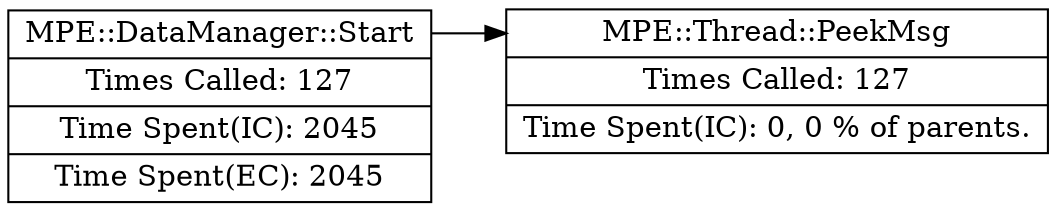 digraph "13732" { node[shape = "record"];
graph [ rankdir = "LR"];
"000001BDA3D788D0"[
label = "<f0> MPE::DataManager::Start | <f1> Times Called: 127 | <f2> Time Spent(IC): 2045 | Time Spent(EC): 2045"];
"000001BDA3D78150"[
label = "<f0> MPE::Thread::PeekMsg | <f1> Times Called: 127 | <f2> Time Spent(IC): 0, 0 % of parents."];

"000001BDA3D788D0":f0 -> "000001BDA3D78150":f0


}

digraph "14652" { node[shape = "record"];
graph [ rankdir = "LR"];
"000001BDA3D78970"[
label = "<f0> MPE::Renderer_DirectX11::Start | <f1> Times Called: 127 | <f2> Time Spent(IC): 2042 | Time Spent(EC): 2042"];
"000001BDA3D781F0"[
label = "<f0> MPE::Thread::PeekMsg | <f1> Times Called: 127 | <f2> Time Spent(IC): 0, 0 % of parents."];

"000001BDA3D78970":f0 -> "000001BDA3D781F0":f0


}

digraph "25980" { node[shape = "record"];
graph [ rankdir = "LR"];
"000001BDA3D77E30"[
label = "<f0> MPE::ThreadMessageController::Send | <f1> Times Called: 1 | <f2> Time Spent(IC): 0 | Time Spent(EC): 0"];
"000001BDA3D76D50"[
label = "<f0> MPE::Thread::Send | <f1> Times Called: 1 | <f2> Time Spent(IC): 0, -nan(ind) % of parents."];

"000001BDA3D77E30":f0 -> "000001BDA3D76D50":f0


}

digraph "4160" { node[shape = "record"];
graph [ rankdir = "LR"];
"000001BD9E509B70"[
label = "<f0> WinMain | <f1> Times Called: 1 | <f2> Time Spent(IC): 3214 | Time Spent(EC): 370"];
"000001BD9E504E30"[
label = "<f0> MPE::Window::Window | <f1> Times Called: 1 | <f2> Time Spent(IC): 46, 0.0143124 % of parents."];

"000001BD9E509B70":f0 -> "000001BD9E504E30":f0
"000001BDA3D76F30"[
label = "<f0> MPE::ThreadMessageController::Start | <f1> Times Called: 125 | <f2> Time Spent(IC): 2010, 0.625389 % of parents. | Time Spent(EC): 2010"];
"000001BDA3D776B0"[
label = "<f0> MPE::Thread::PeekMsg | <f1> Times Called: 125 | <f2> Time Spent(IC): 0, 0 % of parents."];

"000001BDA3D76F30":f0 -> "000001BDA3D776B0":f0

"000001BD9E509B70":f0 -> "000001BDA3D76F30":f0
"000001BD9E5052E0"[
label = "<f0> MPE::DataManager::_Allocate | <f1> Times Called: 1 | <f2> Time Spent(IC): 0, 0 % of parents."];

"000001BD9E509B70":f0 -> "000001BD9E5052E0":f0
"000001BDA3D777F0"[
label = "<f0> MPE::ThreadMessageController::~ThreadMessageController | <f1> Times Called: 1 | <f2> Time Spent(IC): 112, 0.0348475 % of parents. | Time Spent(EC): 112"];
"000001BDA3D77C50"[
label = "<f0> MPE::ThreadMessageController::BroadC | <f1> Times Called: 1 | <f2> Time Spent(IC): 0, 0 % of parents. | Time Spent(EC): 0"];
"000001BDA3D76DF0"[
label = "<f0> MPE::Thread::Send | <f1> Times Called: 2 | <f2> Time Spent(IC): 0, -nan(ind) % of parents."];

"000001BDA3D77C50":f0 -> "000001BDA3D76DF0":f0

"000001BDA3D777F0":f0 -> "000001BDA3D77C50":f0

"000001BD9E509B70":f0 -> "000001BDA3D777F0":f0
"000001BD9E54AE70"[
label = "<f0> MPE::Renderer_DirectX11::Renderer_DirectX11 | <f1> Times Called: 1 | <f2> Time Spent(IC): 676, 0.21033 % of parents."];

"000001BD9E509B70":f0 -> "000001BD9E54AE70":f0


}

digraph "6048" { node[shape = "record"];
graph [ rankdir = "LR"];
"000002068CE9F0E0"[
label = "<f0> MPE::Renderer_DirectX11::Start | <f1> Times Called: 230 | <f2> Time Spent(IC): 3705 | Time Spent(EC): 3705"];
"000002068CE9E000"[
label = "<f0> MPE::Thread::PeekMsg | <f1> Times Called: 230 | <f2> Time Spent(IC): 0, 0 % of parents."];

"000002068CE9F0E0":f0 -> "000002068CE9E000":f0


}

digraph "21052" { node[shape = "record"];
graph [ rankdir = "LR"];
"000002068CE9F040"[
label = "<f0> MPE::DataManager::Start | <f1> Times Called: 230 | <f2> Time Spent(IC): 3708 | Time Spent(EC): 3708"];
"000002068CE9DF60"[
label = "<f0> MPE::Thread::PeekMsg | <f1> Times Called: 230 | <f2> Time Spent(IC): 0, 0 % of parents."];

"000002068CE9F040":f0 -> "000002068CE9DF60":f0


}

digraph "19224" { node[shape = "record"];
graph [ rankdir = "LR"];
"000002068CE9F220"[
label = "<f0> MPE::ThreadMessageController::Send | <f1> Times Called: 1 | <f2> Time Spent(IC): 0 | Time Spent(EC): 0"];
"000002068CE9EBE0"[
label = "<f0> MPE::Thread::Send | <f1> Times Called: 1 | <f2> Time Spent(IC): 0, -nan(ind) % of parents."];

"000002068CE9F220":f0 -> "000002068CE9EBE0":f0


}

digraph "9012" { node[shape = "record"];
graph [ rankdir = "LR"];
"00000206875A9E80"[
label = "<f0> WinMain | <f1> Times Called: 1 | <f2> Time Spent(IC): 9265 | Time Spent(EC): 4774"];
"00000206875BBF60"[
label = "<f0> MPE::Window::Window | <f1> Times Called: 1 | <f2> Time Spent(IC): 49, 0.00528872 % of parents."];

"00000206875A9E80":f0 -> "00000206875BBF60":f0
"000002068CE9EF00"[
label = "<f0> MPE::ThreadMessageController::Start | <f1> Times Called: 228 | <f2> Time Spent(IC): 3670, 0.396114 % of parents. | Time Spent(EC): 3670"];
"000002068CE9D920"[
label = "<f0> MPE::Thread::PeekMsg | <f1> Times Called: 228 | <f2> Time Spent(IC): 0, 0 % of parents."];

"000002068CE9EF00":f0 -> "000002068CE9D920":f0

"00000206875A9E80":f0 -> "000002068CE9EF00":f0
"00000206875ADD60"[
label = "<f0> MPE::DataManager::_Allocate | <f1> Times Called: 1 | <f2> Time Spent(IC): 0, 0 % of parents."];

"00000206875A9E80":f0 -> "00000206875ADD60":f0
"000002068CE9D9C0"[
label = "<f0> MPE::ThreadMessageController::~ThreadMessageController | <f1> Times Called: 1 | <f2> Time Spent(IC): 64, 0.00690772 % of parents. | Time Spent(EC): 64"];
"000002068CE9F2C0"[
label = "<f0> MPE::ThreadMessageController::BroadC | <f1> Times Called: 1 | <f2> Time Spent(IC): 0, 0 % of parents. | Time Spent(EC): 0"];
"000002068CE9EC80"[
label = "<f0> MPE::Thread::Send | <f1> Times Called: 2 | <f2> Time Spent(IC): 0, -nan(ind) % of parents."];

"000002068CE9F2C0":f0 -> "000002068CE9EC80":f0

"000002068CE9D9C0":f0 -> "000002068CE9F2C0":f0

"00000206875A9E80":f0 -> "000002068CE9D9C0":f0
"00000206875EDF10"[
label = "<f0> MPE::Renderer_DirectX11::Renderer_DirectX11 | <f1> Times Called: 1 | <f2> Time Spent(IC): 708, 0.0764166 % of parents."];

"00000206875A9E80":f0 -> "00000206875EDF10":f0


}

